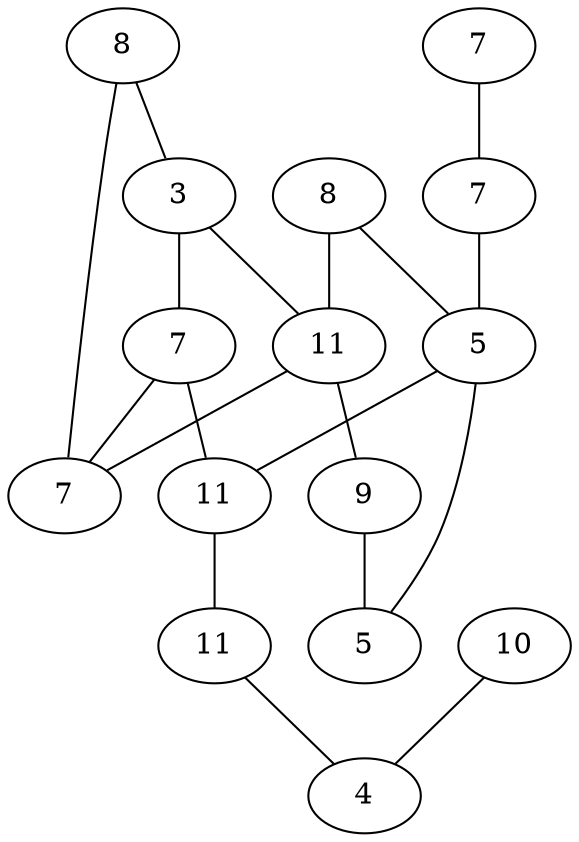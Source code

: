 graph G {
0 [label=7];
1 [label=7];
2 [label=9];
3 [label=10];
4 [label=7];
5 [label=11];
6 [label=7];
7 [label=11];
8 [label=5];
9 [label=8];
10 [label=8];
11 [label=4];
12 [label=5];
13 [label=3];
14 [label=11];
0--1 ;
9--13 ;
14--2 ;
7--5 ;
3--11 ;
1--8 ;
8--12 ;
8--7 ;
13--14 ;
10--14 ;
4--6 ;
2--12 ;
13--4 ;
14--6 ;
4--7 ;
5--11 ;
10--8 ;
9--6 ;
}
